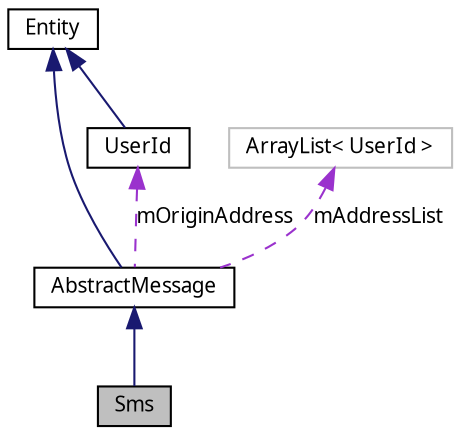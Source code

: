 digraph G
{
  bgcolor="transparent";
  edge [fontname="FreeSans.ttf",fontsize="10",labelfontname="FreeSans.ttf",labelfontsize="10"];
  node [fontname="FreeSans.ttf",fontsize="10",shape=record];
  Node1 [label="Sms",height=0.2,width=0.4,color="black", fillcolor="grey75", style="filled" fontcolor="black"];
  Node2 -> Node1 [dir=back,color="midnightblue",fontsize="10",style="solid",fontname="FreeSans.ttf"];
  Node2 [label="AbstractMessage",height=0.2,width=0.4,color="black",URL="$classcom_1_1bluevia_1_1android_1_1messagery_1_1data_1_1_abstract_message.html"];
  Node3 -> Node2 [dir=back,color="midnightblue",fontsize="10",style="solid",fontname="FreeSans.ttf"];
  Node3 [label="Entity",height=0.2,width=0.4,color="black",URL="$interfacecom_1_1bluevia_1_1android_1_1commons_1_1_entity.html"];
  Node4 -> Node2 [dir=back,color="darkorchid3",fontsize="10",style="dashed",label="mOriginAddress",fontname="FreeSans.ttf"];
  Node4 [label="UserId",height=0.2,width=0.4,color="black",URL="$classcom_1_1bluevia_1_1android_1_1commons_1_1data_1_1_user_id.html"];
  Node3 -> Node4 [dir=back,color="midnightblue",fontsize="10",style="solid",fontname="FreeSans.ttf"];
  Node5 -> Node2 [dir=back,color="darkorchid3",fontsize="10",style="dashed",label="mAddressList",fontname="FreeSans.ttf"];
  Node5 [label="ArrayList\< UserId \>",height=0.2,width=0.4,color="grey75"];
}
